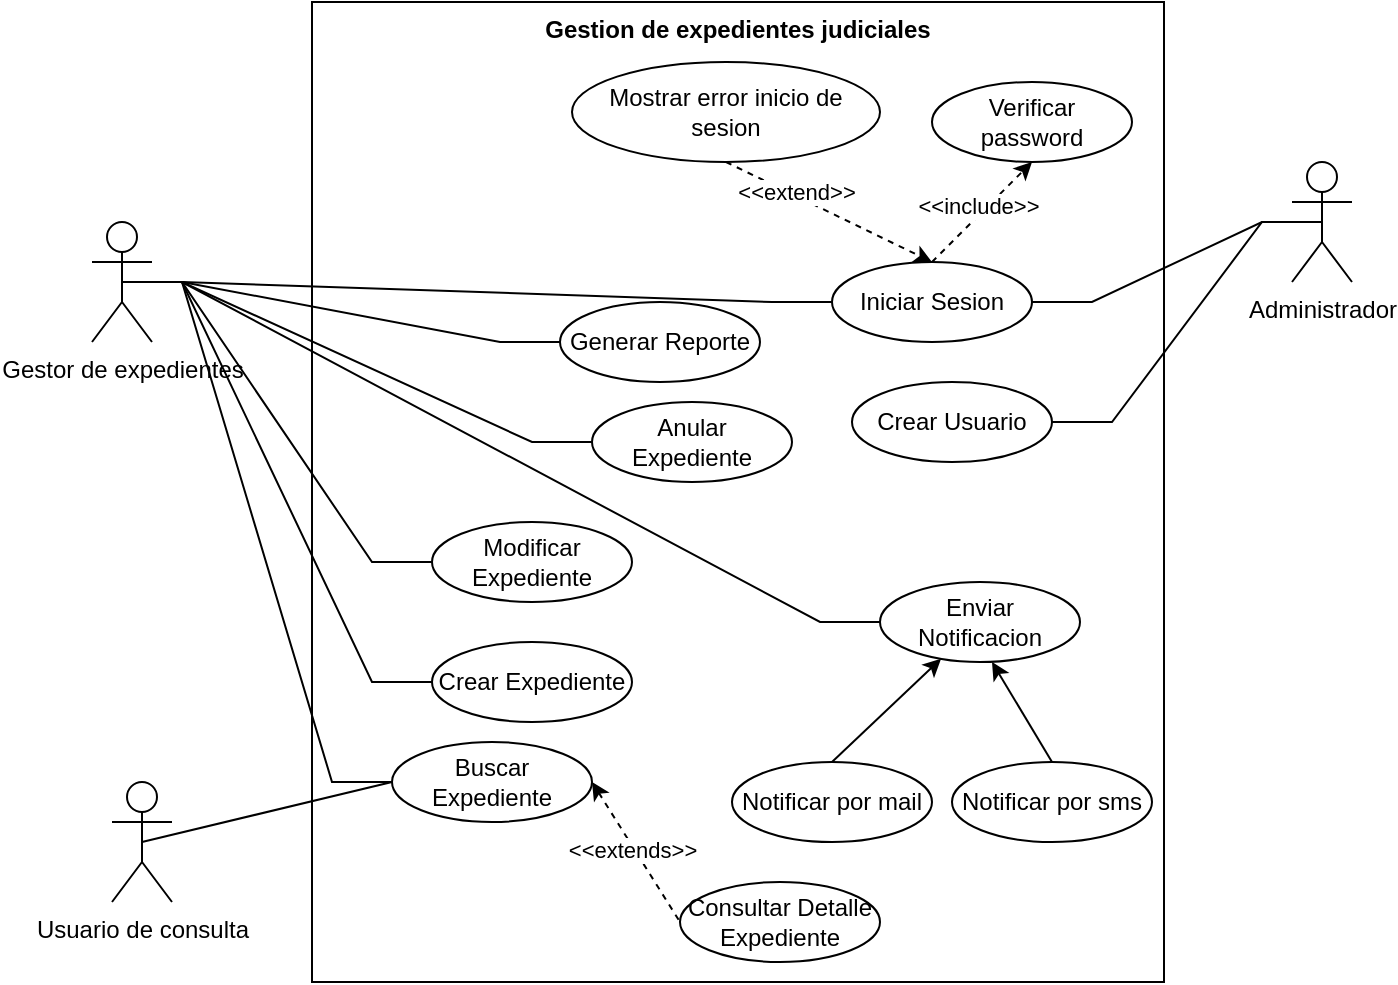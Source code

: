 <mxfile version="24.2.2" type="github">
  <diagram name="Page-1" id="yyI4M1kpB_PIbapaLG1D">
    <mxGraphModel dx="954" dy="511" grid="1" gridSize="10" guides="1" tooltips="1" connect="1" arrows="1" fold="1" page="1" pageScale="1" pageWidth="827" pageHeight="1169" math="0" shadow="0">
      <root>
        <mxCell id="0" />
        <mxCell id="1" parent="0" />
        <mxCell id="0wq3sTER-uB82lfpA_uA-2" value="Gestion de expedientes judiciales" style="shape=rect;html=1;verticalAlign=top;fontStyle=1;whiteSpace=wrap;align=center;" vertex="1" parent="1">
          <mxGeometry x="240" y="10" width="426" height="490" as="geometry" />
        </mxCell>
        <mxCell id="0wq3sTER-uB82lfpA_uA-7" style="edgeStyle=entityRelationEdgeStyle;rounded=0;orthogonalLoop=1;jettySize=auto;html=1;exitX=0.5;exitY=0.5;exitDx=0;exitDy=0;exitPerimeter=0;entryX=0;entryY=0.5;entryDx=0;entryDy=0;endArrow=none;endFill=0;" edge="1" parent="1" source="0wq3sTER-uB82lfpA_uA-1" target="0wq3sTER-uB82lfpA_uA-5">
          <mxGeometry relative="1" as="geometry" />
        </mxCell>
        <mxCell id="0wq3sTER-uB82lfpA_uA-25" style="rounded=0;orthogonalLoop=1;jettySize=auto;html=1;exitX=0.5;exitY=0.5;exitDx=0;exitDy=0;exitPerimeter=0;entryX=0;entryY=0.5;entryDx=0;entryDy=0;endArrow=none;endFill=0;edgeStyle=entityRelationEdgeStyle;" edge="1" parent="1" source="0wq3sTER-uB82lfpA_uA-1" target="0wq3sTER-uB82lfpA_uA-15">
          <mxGeometry relative="1" as="geometry" />
        </mxCell>
        <mxCell id="0wq3sTER-uB82lfpA_uA-26" style="rounded=0;orthogonalLoop=1;jettySize=auto;html=1;exitX=0.5;exitY=0.5;exitDx=0;exitDy=0;exitPerimeter=0;entryX=0;entryY=0.5;entryDx=0;entryDy=0;edgeStyle=entityRelationEdgeStyle;endArrow=none;endFill=0;" edge="1" parent="1" source="0wq3sTER-uB82lfpA_uA-1" target="0wq3sTER-uB82lfpA_uA-16">
          <mxGeometry relative="1" as="geometry" />
        </mxCell>
        <mxCell id="0wq3sTER-uB82lfpA_uA-27" style="rounded=0;orthogonalLoop=1;jettySize=auto;html=1;exitX=0.5;exitY=0.5;exitDx=0;exitDy=0;exitPerimeter=0;entryX=0;entryY=0.5;entryDx=0;entryDy=0;edgeStyle=entityRelationEdgeStyle;endArrow=none;endFill=0;" edge="1" parent="1" source="0wq3sTER-uB82lfpA_uA-1" target="0wq3sTER-uB82lfpA_uA-18">
          <mxGeometry relative="1" as="geometry" />
        </mxCell>
        <mxCell id="0wq3sTER-uB82lfpA_uA-28" style="rounded=0;orthogonalLoop=1;jettySize=auto;html=1;exitX=0.5;exitY=0.5;exitDx=0;exitDy=0;exitPerimeter=0;entryX=0;entryY=0.5;entryDx=0;entryDy=0;edgeStyle=entityRelationEdgeStyle;endArrow=none;endFill=0;" edge="1" parent="1" source="0wq3sTER-uB82lfpA_uA-1" target="0wq3sTER-uB82lfpA_uA-17">
          <mxGeometry relative="1" as="geometry" />
        </mxCell>
        <mxCell id="0wq3sTER-uB82lfpA_uA-29" style="edgeStyle=entityRelationEdgeStyle;rounded=0;orthogonalLoop=1;jettySize=auto;html=1;exitX=0.5;exitY=0.5;exitDx=0;exitDy=0;exitPerimeter=0;entryX=0;entryY=0.5;entryDx=0;entryDy=0;endArrow=none;endFill=0;" edge="1" parent="1" source="0wq3sTER-uB82lfpA_uA-1" target="0wq3sTER-uB82lfpA_uA-19">
          <mxGeometry relative="1" as="geometry" />
        </mxCell>
        <mxCell id="0wq3sTER-uB82lfpA_uA-34" style="edgeStyle=entityRelationEdgeStyle;rounded=0;orthogonalLoop=1;jettySize=auto;html=1;exitX=0.5;exitY=0.5;exitDx=0;exitDy=0;exitPerimeter=0;entryX=0;entryY=0.5;entryDx=0;entryDy=0;endArrow=none;endFill=0;" edge="1" parent="1" source="0wq3sTER-uB82lfpA_uA-1" target="0wq3sTER-uB82lfpA_uA-21">
          <mxGeometry relative="1" as="geometry" />
        </mxCell>
        <mxCell id="0wq3sTER-uB82lfpA_uA-1" value="Gestor de expedientes" style="shape=umlActor;html=1;verticalLabelPosition=bottom;verticalAlign=top;align=center;" vertex="1" parent="1">
          <mxGeometry x="130" y="120" width="30" height="60" as="geometry" />
        </mxCell>
        <mxCell id="0wq3sTER-uB82lfpA_uA-30" style="rounded=0;orthogonalLoop=1;jettySize=auto;html=1;exitX=0.5;exitY=0.5;exitDx=0;exitDy=0;exitPerimeter=0;entryX=0;entryY=0.5;entryDx=0;entryDy=0;endArrow=none;endFill=0;" edge="1" parent="1" source="0wq3sTER-uB82lfpA_uA-3" target="0wq3sTER-uB82lfpA_uA-19">
          <mxGeometry relative="1" as="geometry" />
        </mxCell>
        <mxCell id="0wq3sTER-uB82lfpA_uA-3" value="Usuario de consulta" style="shape=umlActor;html=1;verticalLabelPosition=bottom;verticalAlign=top;align=center;" vertex="1" parent="1">
          <mxGeometry x="140" y="400" width="30" height="60" as="geometry" />
        </mxCell>
        <mxCell id="0wq3sTER-uB82lfpA_uA-6" style="edgeStyle=entityRelationEdgeStyle;rounded=0;orthogonalLoop=1;jettySize=auto;html=1;exitX=0.5;exitY=0.5;exitDx=0;exitDy=0;exitPerimeter=0;endArrow=none;endFill=0;" edge="1" parent="1" source="0wq3sTER-uB82lfpA_uA-4" target="0wq3sTER-uB82lfpA_uA-5">
          <mxGeometry relative="1" as="geometry" />
        </mxCell>
        <mxCell id="0wq3sTER-uB82lfpA_uA-24" style="edgeStyle=entityRelationEdgeStyle;rounded=0;orthogonalLoop=1;jettySize=auto;html=1;exitX=0.5;exitY=0.5;exitDx=0;exitDy=0;exitPerimeter=0;entryX=1;entryY=0.5;entryDx=0;entryDy=0;endArrow=none;endFill=0;" edge="1" parent="1" source="0wq3sTER-uB82lfpA_uA-4" target="0wq3sTER-uB82lfpA_uA-14">
          <mxGeometry relative="1" as="geometry" />
        </mxCell>
        <mxCell id="0wq3sTER-uB82lfpA_uA-4" value="Administrador" style="shape=umlActor;html=1;verticalLabelPosition=bottom;verticalAlign=top;align=center;" vertex="1" parent="1">
          <mxGeometry x="730" y="90" width="30" height="60" as="geometry" />
        </mxCell>
        <mxCell id="0wq3sTER-uB82lfpA_uA-10" style="rounded=0;orthogonalLoop=1;jettySize=auto;html=1;exitX=0.5;exitY=0;exitDx=0;exitDy=0;entryX=0.5;entryY=1;entryDx=0;entryDy=0;dashed=1;" edge="1" parent="1" source="0wq3sTER-uB82lfpA_uA-5" target="0wq3sTER-uB82lfpA_uA-9">
          <mxGeometry relative="1" as="geometry" />
        </mxCell>
        <mxCell id="0wq3sTER-uB82lfpA_uA-11" value="&amp;lt;&amp;lt;include&amp;gt;&amp;gt;" style="edgeLabel;html=1;align=center;verticalAlign=middle;resizable=0;points=[];" vertex="1" connectable="0" parent="0wq3sTER-uB82lfpA_uA-10">
          <mxGeometry x="0.025" y="4" relative="1" as="geometry">
            <mxPoint as="offset" />
          </mxGeometry>
        </mxCell>
        <mxCell id="0wq3sTER-uB82lfpA_uA-5" value="Iniciar Sesion" style="ellipse;whiteSpace=wrap;html=1;" vertex="1" parent="1">
          <mxGeometry x="500" y="140" width="100" height="40" as="geometry" />
        </mxCell>
        <mxCell id="0wq3sTER-uB82lfpA_uA-12" style="rounded=0;orthogonalLoop=1;jettySize=auto;html=1;exitX=0.5;exitY=1;exitDx=0;exitDy=0;entryX=0.5;entryY=0;entryDx=0;entryDy=0;dashed=1;" edge="1" parent="1" source="0wq3sTER-uB82lfpA_uA-8" target="0wq3sTER-uB82lfpA_uA-5">
          <mxGeometry relative="1" as="geometry" />
        </mxCell>
        <mxCell id="0wq3sTER-uB82lfpA_uA-13" value="&amp;lt;&amp;lt;extend&amp;gt;&amp;gt;" style="edgeLabel;html=1;align=center;verticalAlign=middle;resizable=0;points=[];" vertex="1" connectable="0" parent="0wq3sTER-uB82lfpA_uA-12">
          <mxGeometry x="-0.334" y="2" relative="1" as="geometry">
            <mxPoint as="offset" />
          </mxGeometry>
        </mxCell>
        <mxCell id="0wq3sTER-uB82lfpA_uA-8" value="Mostrar error inicio de sesion" style="ellipse;whiteSpace=wrap;html=1;" vertex="1" parent="1">
          <mxGeometry x="370" y="40" width="154" height="50" as="geometry" />
        </mxCell>
        <mxCell id="0wq3sTER-uB82lfpA_uA-9" value="Verificar password" style="ellipse;whiteSpace=wrap;html=1;" vertex="1" parent="1">
          <mxGeometry x="550" y="50" width="100" height="40" as="geometry" />
        </mxCell>
        <mxCell id="0wq3sTER-uB82lfpA_uA-14" value="Crear Usuario" style="ellipse;whiteSpace=wrap;html=1;" vertex="1" parent="1">
          <mxGeometry x="510" y="200" width="100" height="40" as="geometry" />
        </mxCell>
        <mxCell id="0wq3sTER-uB82lfpA_uA-15" value="Generar Reporte" style="ellipse;whiteSpace=wrap;html=1;" vertex="1" parent="1">
          <mxGeometry x="364" y="160" width="100" height="40" as="geometry" />
        </mxCell>
        <mxCell id="0wq3sTER-uB82lfpA_uA-16" value="Modificar Expediente" style="ellipse;whiteSpace=wrap;html=1;" vertex="1" parent="1">
          <mxGeometry x="300" y="270" width="100" height="40" as="geometry" />
        </mxCell>
        <mxCell id="0wq3sTER-uB82lfpA_uA-17" value="Crear Expediente" style="ellipse;whiteSpace=wrap;html=1;" vertex="1" parent="1">
          <mxGeometry x="300" y="330" width="100" height="40" as="geometry" />
        </mxCell>
        <mxCell id="0wq3sTER-uB82lfpA_uA-18" value="Anular Expediente" style="ellipse;whiteSpace=wrap;html=1;" vertex="1" parent="1">
          <mxGeometry x="380" y="210" width="100" height="40" as="geometry" />
        </mxCell>
        <mxCell id="0wq3sTER-uB82lfpA_uA-31" style="rounded=0;orthogonalLoop=1;jettySize=auto;html=1;exitX=1;exitY=0.5;exitDx=0;exitDy=0;entryX=0;entryY=0.5;entryDx=0;entryDy=0;dashed=1;endArrow=none;endFill=0;startArrow=classic;startFill=1;" edge="1" parent="1" source="0wq3sTER-uB82lfpA_uA-19" target="0wq3sTER-uB82lfpA_uA-20">
          <mxGeometry relative="1" as="geometry" />
        </mxCell>
        <mxCell id="0wq3sTER-uB82lfpA_uA-32" value="&amp;lt;&amp;lt;extends&amp;gt;&amp;gt;" style="edgeLabel;html=1;align=center;verticalAlign=middle;resizable=0;points=[];" vertex="1" connectable="0" parent="0wq3sTER-uB82lfpA_uA-31">
          <mxGeometry x="-0.046" y="-1" relative="1" as="geometry">
            <mxPoint as="offset" />
          </mxGeometry>
        </mxCell>
        <mxCell id="0wq3sTER-uB82lfpA_uA-19" value="Buscar Expediente" style="ellipse;whiteSpace=wrap;html=1;" vertex="1" parent="1">
          <mxGeometry x="280" y="380" width="100" height="40" as="geometry" />
        </mxCell>
        <mxCell id="0wq3sTER-uB82lfpA_uA-20" value="Consultar Detalle Expediente" style="ellipse;whiteSpace=wrap;html=1;" vertex="1" parent="1">
          <mxGeometry x="424" y="450" width="100" height="40" as="geometry" />
        </mxCell>
        <mxCell id="0wq3sTER-uB82lfpA_uA-21" value="Enviar Notificacion" style="ellipse;whiteSpace=wrap;html=1;" vertex="1" parent="1">
          <mxGeometry x="524" y="300" width="100" height="40" as="geometry" />
        </mxCell>
        <mxCell id="0wq3sTER-uB82lfpA_uA-35" style="rounded=0;orthogonalLoop=1;jettySize=auto;html=1;exitX=0.5;exitY=0;exitDx=0;exitDy=0;" edge="1" parent="1" source="0wq3sTER-uB82lfpA_uA-22" target="0wq3sTER-uB82lfpA_uA-21">
          <mxGeometry relative="1" as="geometry" />
        </mxCell>
        <mxCell id="0wq3sTER-uB82lfpA_uA-22" value="Notificar por mail" style="ellipse;whiteSpace=wrap;html=1;" vertex="1" parent="1">
          <mxGeometry x="450" y="390" width="100" height="40" as="geometry" />
        </mxCell>
        <mxCell id="0wq3sTER-uB82lfpA_uA-36" style="rounded=0;orthogonalLoop=1;jettySize=auto;html=1;exitX=0.5;exitY=0;exitDx=0;exitDy=0;" edge="1" parent="1" source="0wq3sTER-uB82lfpA_uA-23">
          <mxGeometry relative="1" as="geometry">
            <mxPoint x="580" y="340" as="targetPoint" />
          </mxGeometry>
        </mxCell>
        <mxCell id="0wq3sTER-uB82lfpA_uA-23" value="Notificar por sms" style="ellipse;whiteSpace=wrap;html=1;" vertex="1" parent="1">
          <mxGeometry x="560" y="390" width="100" height="40" as="geometry" />
        </mxCell>
      </root>
    </mxGraphModel>
  </diagram>
</mxfile>
